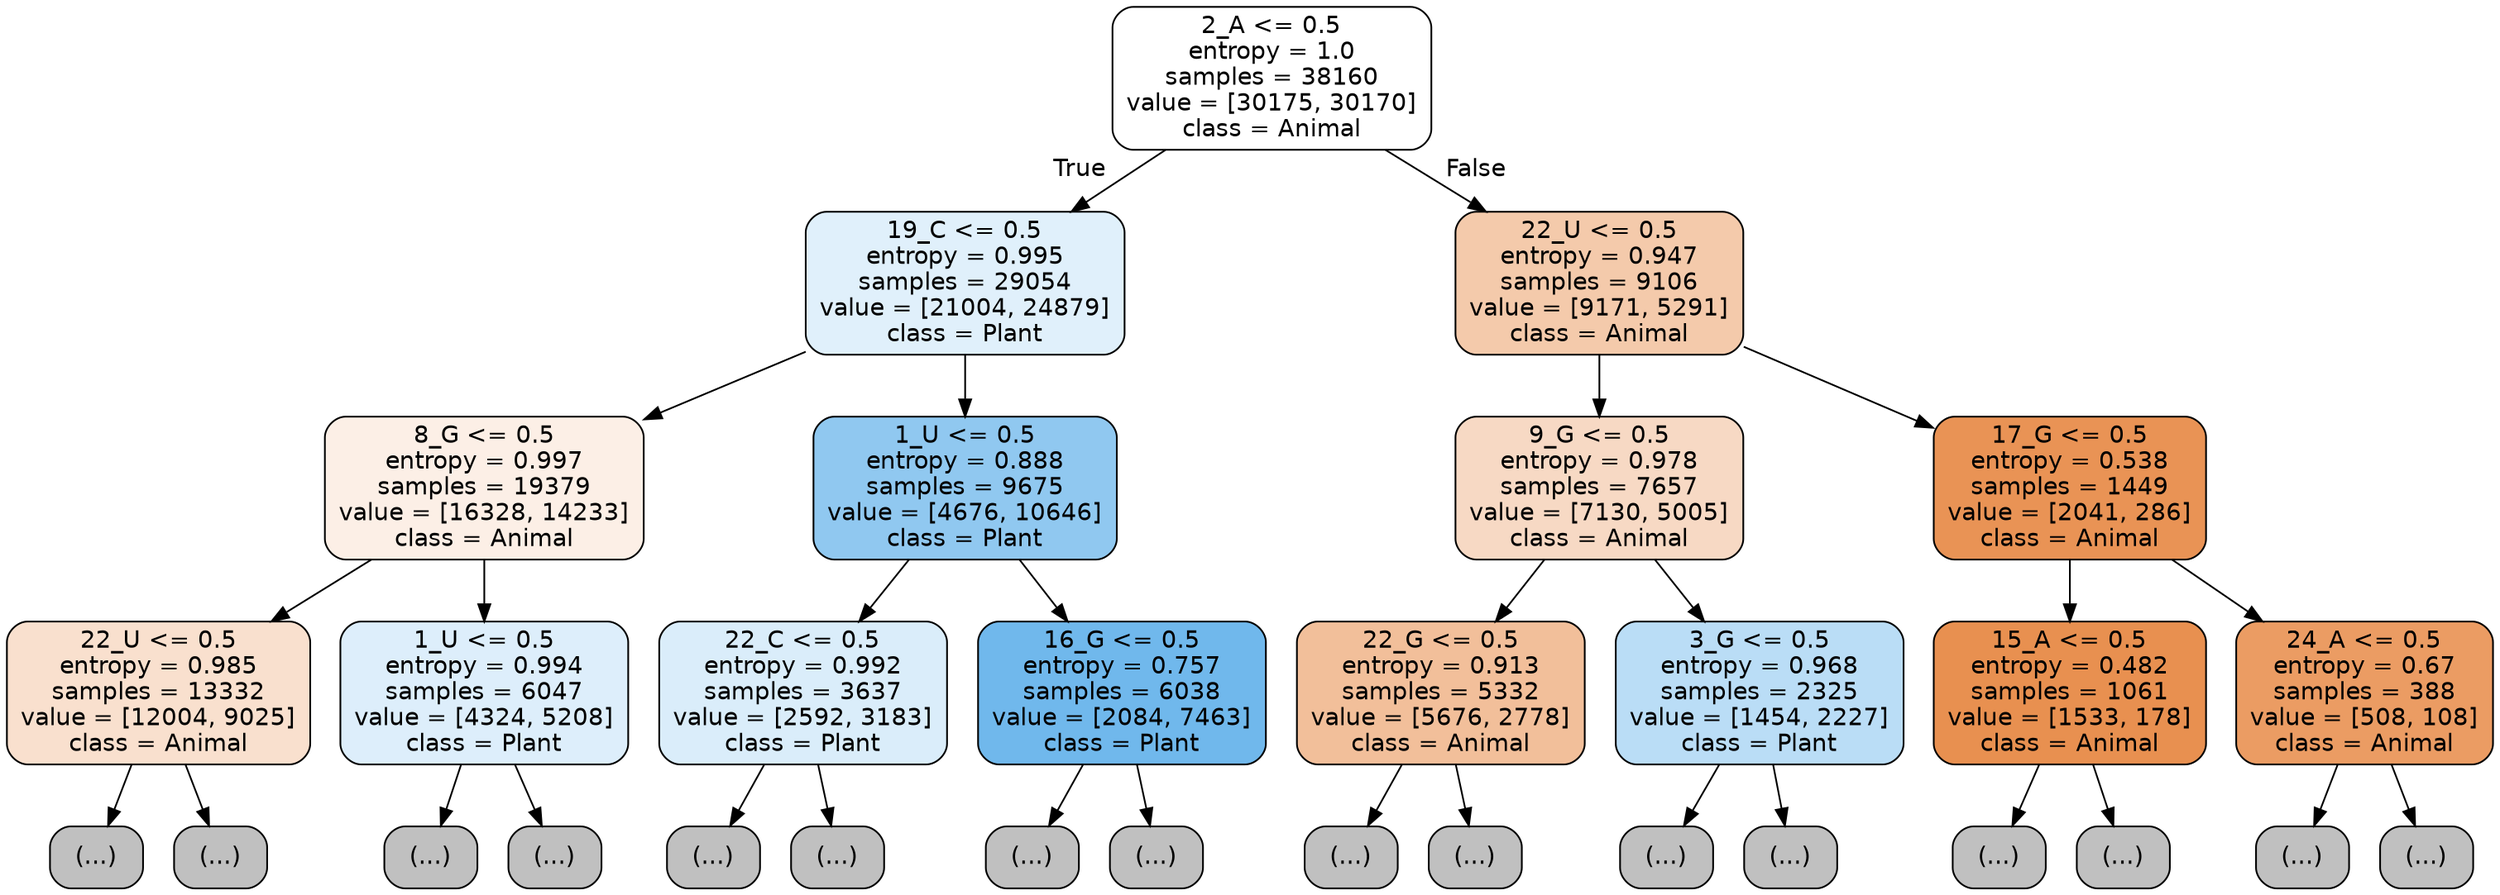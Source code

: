 digraph Tree {
node [shape=box, style="filled, rounded", color="black", fontname="helvetica"] ;
edge [fontname="helvetica"] ;
0 [label="2_A <= 0.5\nentropy = 1.0\nsamples = 38160\nvalue = [30175, 30170]\nclass = Animal", fillcolor="#ffffff"] ;
1 [label="19_C <= 0.5\nentropy = 0.995\nsamples = 29054\nvalue = [21004, 24879]\nclass = Plant", fillcolor="#e0f0fb"] ;
0 -> 1 [labeldistance=2.5, labelangle=45, headlabel="True"] ;
2 [label="8_G <= 0.5\nentropy = 0.997\nsamples = 19379\nvalue = [16328, 14233]\nclass = Animal", fillcolor="#fcefe6"] ;
1 -> 2 ;
3 [label="22_U <= 0.5\nentropy = 0.985\nsamples = 13332\nvalue = [12004, 9025]\nclass = Animal", fillcolor="#f9e0ce"] ;
2 -> 3 ;
4 [label="(...)", fillcolor="#C0C0C0"] ;
3 -> 4 ;
6001 [label="(...)", fillcolor="#C0C0C0"] ;
3 -> 6001 ;
6792 [label="1_U <= 0.5\nentropy = 0.994\nsamples = 6047\nvalue = [4324, 5208]\nclass = Plant", fillcolor="#ddeefb"] ;
2 -> 6792 ;
6793 [label="(...)", fillcolor="#C0C0C0"] ;
6792 -> 6793 ;
8128 [label="(...)", fillcolor="#C0C0C0"] ;
6792 -> 8128 ;
9407 [label="1_U <= 0.5\nentropy = 0.888\nsamples = 9675\nvalue = [4676, 10646]\nclass = Plant", fillcolor="#90c8f0"] ;
1 -> 9407 ;
9408 [label="22_C <= 0.5\nentropy = 0.992\nsamples = 3637\nvalue = [2592, 3183]\nclass = Plant", fillcolor="#daedfa"] ;
9407 -> 9408 ;
9409 [label="(...)", fillcolor="#C0C0C0"] ;
9408 -> 9409 ;
10846 [label="(...)", fillcolor="#C0C0C0"] ;
9408 -> 10846 ;
11087 [label="16_G <= 0.5\nentropy = 0.757\nsamples = 6038\nvalue = [2084, 7463]\nclass = Plant", fillcolor="#70b8ec"] ;
9407 -> 11087 ;
11088 [label="(...)", fillcolor="#C0C0C0"] ;
11087 -> 11088 ;
12183 [label="(...)", fillcolor="#C0C0C0"] ;
11087 -> 12183 ;
12554 [label="22_U <= 0.5\nentropy = 0.947\nsamples = 9106\nvalue = [9171, 5291]\nclass = Animal", fillcolor="#f4caab"] ;
0 -> 12554 [labeldistance=2.5, labelangle=-45, headlabel="False"] ;
12555 [label="9_G <= 0.5\nentropy = 0.978\nsamples = 7657\nvalue = [7130, 5005]\nclass = Animal", fillcolor="#f7d9c4"] ;
12554 -> 12555 ;
12556 [label="22_G <= 0.5\nentropy = 0.913\nsamples = 5332\nvalue = [5676, 2778]\nclass = Animal", fillcolor="#f2bf9a"] ;
12555 -> 12556 ;
12557 [label="(...)", fillcolor="#C0C0C0"] ;
12556 -> 12557 ;
14774 [label="(...)", fillcolor="#C0C0C0"] ;
12556 -> 14774 ;
15167 [label="3_G <= 0.5\nentropy = 0.968\nsamples = 2325\nvalue = [1454, 2227]\nclass = Plant", fillcolor="#baddf6"] ;
12555 -> 15167 ;
15168 [label="(...)", fillcolor="#C0C0C0"] ;
15167 -> 15168 ;
15737 [label="(...)", fillcolor="#C0C0C0"] ;
15167 -> 15737 ;
16032 [label="17_G <= 0.5\nentropy = 0.538\nsamples = 1449\nvalue = [2041, 286]\nclass = Animal", fillcolor="#e99355"] ;
12554 -> 16032 ;
16033 [label="15_A <= 0.5\nentropy = 0.482\nsamples = 1061\nvalue = [1533, 178]\nclass = Animal", fillcolor="#e89050"] ;
16032 -> 16033 ;
16034 [label="(...)", fillcolor="#C0C0C0"] ;
16033 -> 16034 ;
16277 [label="(...)", fillcolor="#C0C0C0"] ;
16033 -> 16277 ;
16336 [label="24_A <= 0.5\nentropy = 0.67\nsamples = 388\nvalue = [508, 108]\nclass = Animal", fillcolor="#eb9c63"] ;
16032 -> 16336 ;
16337 [label="(...)", fillcolor="#C0C0C0"] ;
16336 -> 16337 ;
16468 [label="(...)", fillcolor="#C0C0C0"] ;
16336 -> 16468 ;
}